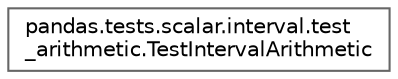 digraph "Graphical Class Hierarchy"
{
 // LATEX_PDF_SIZE
  bgcolor="transparent";
  edge [fontname=Helvetica,fontsize=10,labelfontname=Helvetica,labelfontsize=10];
  node [fontname=Helvetica,fontsize=10,shape=box,height=0.2,width=0.4];
  rankdir="LR";
  Node0 [id="Node000000",label="pandas.tests.scalar.interval.test\l_arithmetic.TestIntervalArithmetic",height=0.2,width=0.4,color="grey40", fillcolor="white", style="filled",URL="$dc/dda/classpandas_1_1tests_1_1scalar_1_1interval_1_1test__arithmetic_1_1TestIntervalArithmetic.html",tooltip=" "];
}
